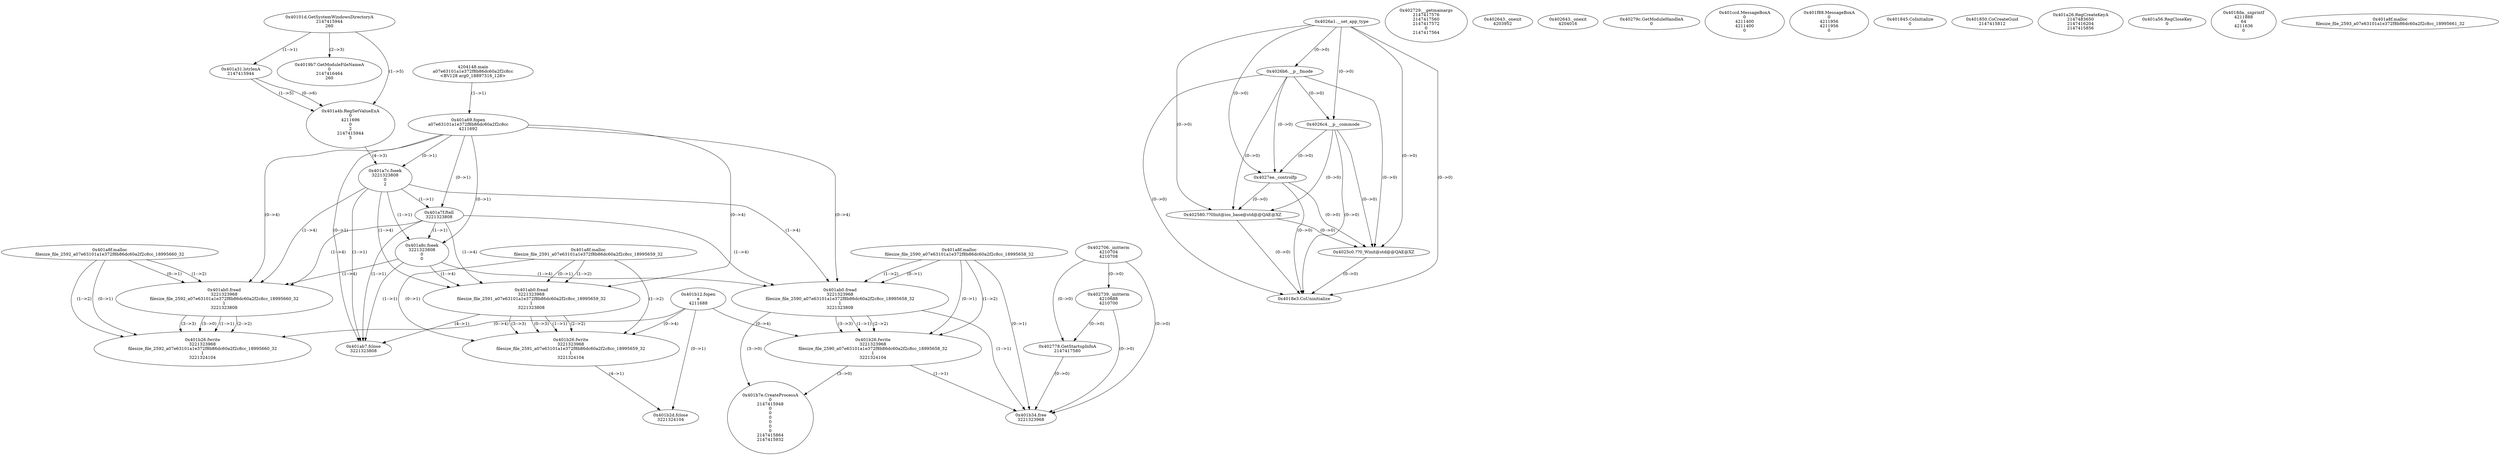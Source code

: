 // Global SCDG with merge call
digraph {
	0 [label="4204148.main
a07e63101a1e372f8b86dc60a2f2c8cc
<BV128 arg0_18897316_128>"]
	1 [label="0x4026a1.__set_app_type
"]
	2 [label="0x4026b6.__p__fmode
"]
	1 -> 2 [label="(0-->0)"]
	3 [label="0x4026c4.__p__commode
"]
	1 -> 3 [label="(0-->0)"]
	2 -> 3 [label="(0-->0)"]
	4 [label="0x4027ee._controlfp
"]
	1 -> 4 [label="(0-->0)"]
	2 -> 4 [label="(0-->0)"]
	3 -> 4 [label="(0-->0)"]
	5 [label="0x402706._initterm
4210704
4210708"]
	6 [label="0x402729.__getmainargs
2147417576
2147417560
2147417572
0
2147417564"]
	7 [label="0x402739._initterm
4210688
4210700"]
	5 -> 7 [label="(0-->0)"]
	8 [label="0x402580.??0Init@ios_base@std@@QAE@XZ
"]
	1 -> 8 [label="(0-->0)"]
	2 -> 8 [label="(0-->0)"]
	3 -> 8 [label="(0-->0)"]
	4 -> 8 [label="(0-->0)"]
	9 [label="0x402643._onexit
4203952"]
	10 [label="0x4025c0.??0_Winit@std@@QAE@XZ
"]
	1 -> 10 [label="(0-->0)"]
	2 -> 10 [label="(0-->0)"]
	3 -> 10 [label="(0-->0)"]
	4 -> 10 [label="(0-->0)"]
	8 -> 10 [label="(0-->0)"]
	11 [label="0x402643._onexit
4204016"]
	12 [label="0x402778.GetStartupInfoA
2147417580"]
	5 -> 12 [label="(0-->0)"]
	7 -> 12 [label="(0-->0)"]
	13 [label="0x40279c.GetModuleHandleA
0"]
	14 [label="0x401ccd.MessageBoxA
0
4211400
4211400
0"]
	15 [label="0x401f88.MessageBoxA
0
4211956
4211956
0"]
	16 [label="0x401845.CoInitialize
0"]
	17 [label="0x401850.CoCreateGuid
2147415812"]
	18 [label="0x4018e3.CoUninitialize
"]
	1 -> 18 [label="(0-->0)"]
	2 -> 18 [label="(0-->0)"]
	3 -> 18 [label="(0-->0)"]
	4 -> 18 [label="(0-->0)"]
	8 -> 18 [label="(0-->0)"]
	10 -> 18 [label="(0-->0)"]
	19 [label="0x40101d.GetSystemWindowsDirectoryA
2147415944
260"]
	20 [label="0x4019b7.GetModuleFileNameA
0
2147416464
260"]
	19 -> 20 [label="(2-->3)"]
	21 [label="0x401a26.RegCreateKeyA
2147483650
2147416204
2147415856"]
	22 [label="0x401a31.lstrlenA
2147415944"]
	19 -> 22 [label="(1-->1)"]
	23 [label="0x401a4b.RegSetValueExA
0
4211696
0
2
2147415944
5"]
	19 -> 23 [label="(1-->5)"]
	22 -> 23 [label="(1-->5)"]
	22 -> 23 [label="(0-->6)"]
	24 [label="0x401a56.RegCloseKey
0"]
	25 [label="0x401a69.fopen
a07e63101a1e372f8b86dc60a2f2c8cc
4211692"]
	0 -> 25 [label="(1-->1)"]
	26 [label="0x401a7c.fseek
3221323808
0
2"]
	25 -> 26 [label="(0-->1)"]
	23 -> 26 [label="(4-->3)"]
	27 [label="0x401a7f.ftell
3221323808"]
	25 -> 27 [label="(0-->1)"]
	26 -> 27 [label="(1-->1)"]
	28 [label="0x401a8c.fseek
3221323808
0
0"]
	25 -> 28 [label="(0-->1)"]
	26 -> 28 [label="(1-->1)"]
	27 -> 28 [label="(1-->1)"]
	29 [label="0x401a8f.malloc
filesize_file_2591_a07e63101a1e372f8b86dc60a2f2c8cc_18995659_32"]
	30 [label="0x401ab0.fread
3221323968
filesize_file_2591_a07e63101a1e372f8b86dc60a2f2c8cc_18995659_32
1
3221323808"]
	29 -> 30 [label="(0-->1)"]
	29 -> 30 [label="(1-->2)"]
	25 -> 30 [label="(0-->4)"]
	26 -> 30 [label="(1-->4)"]
	27 -> 30 [label="(1-->4)"]
	28 -> 30 [label="(1-->4)"]
	31 [label="0x401ab7.fclose
3221323808"]
	25 -> 31 [label="(0-->1)"]
	26 -> 31 [label="(1-->1)"]
	27 -> 31 [label="(1-->1)"]
	28 -> 31 [label="(1-->1)"]
	30 -> 31 [label="(4-->1)"]
	32 [label="0x401b12.fopen
e
4211688"]
	33 [label="0x401b26.fwrite
3221323968
filesize_file_2591_a07e63101a1e372f8b86dc60a2f2c8cc_18995659_32
1
3221324104"]
	29 -> 33 [label="(0-->1)"]
	30 -> 33 [label="(1-->1)"]
	29 -> 33 [label="(1-->2)"]
	30 -> 33 [label="(2-->2)"]
	30 -> 33 [label="(3-->3)"]
	30 -> 33 [label="(0-->3)"]
	32 -> 33 [label="(0-->4)"]
	34 [label="0x401b2d.fclose
3221324104"]
	32 -> 34 [label="(0-->1)"]
	33 -> 34 [label="(4-->1)"]
	35 [label="0x401a8f.malloc
filesize_file_2590_a07e63101a1e372f8b86dc60a2f2c8cc_18995658_32"]
	36 [label="0x4018da._snprintf
4211888
64
4211636
0"]
	37 [label="0x401a8f.malloc
filesize_file_2592_a07e63101a1e372f8b86dc60a2f2c8cc_18995660_32"]
	38 [label="0x401a8f.malloc
filesize_file_2593_a07e63101a1e372f8b86dc60a2f2c8cc_18995661_32"]
	39 [label="0x401ab0.fread
3221323968
filesize_file_2592_a07e63101a1e372f8b86dc60a2f2c8cc_18995660_32
1
3221323808"]
	37 -> 39 [label="(0-->1)"]
	37 -> 39 [label="(1-->2)"]
	25 -> 39 [label="(0-->4)"]
	26 -> 39 [label="(1-->4)"]
	27 -> 39 [label="(1-->4)"]
	28 -> 39 [label="(1-->4)"]
	40 [label="0x401ab0.fread
3221323968
filesize_file_2590_a07e63101a1e372f8b86dc60a2f2c8cc_18995658_32
1
3221323808"]
	35 -> 40 [label="(0-->1)"]
	35 -> 40 [label="(1-->2)"]
	25 -> 40 [label="(0-->4)"]
	26 -> 40 [label="(1-->4)"]
	27 -> 40 [label="(1-->4)"]
	28 -> 40 [label="(1-->4)"]
	41 [label="0x401b26.fwrite
3221323968
filesize_file_2590_a07e63101a1e372f8b86dc60a2f2c8cc_18995658_32
1
3221324104"]
	35 -> 41 [label="(0-->1)"]
	40 -> 41 [label="(1-->1)"]
	35 -> 41 [label="(1-->2)"]
	40 -> 41 [label="(2-->2)"]
	40 -> 41 [label="(3-->3)"]
	32 -> 41 [label="(0-->4)"]
	42 [label="0x401b34.free
3221323968"]
	35 -> 42 [label="(0-->1)"]
	40 -> 42 [label="(1-->1)"]
	41 -> 42 [label="(1-->1)"]
	5 -> 42 [label="(0-->0)"]
	7 -> 42 [label="(0-->0)"]
	12 -> 42 [label="(0-->0)"]
	43 [label="0x401b7e.CreateProcessA
0
2147415948
0
0
0
0
0
0
2147415864
2147415932"]
	40 -> 43 [label="(3-->0)"]
	41 -> 43 [label="(3-->0)"]
	44 [label="0x401b26.fwrite
3221323968
filesize_file_2592_a07e63101a1e372f8b86dc60a2f2c8cc_18995660_32
1
3221324104"]
	37 -> 44 [label="(0-->1)"]
	39 -> 44 [label="(1-->1)"]
	37 -> 44 [label="(1-->2)"]
	39 -> 44 [label="(2-->2)"]
	39 -> 44 [label="(3-->3)"]
	32 -> 44 [label="(0-->4)"]
	39 -> 44 [label="(3-->0)"]
}
